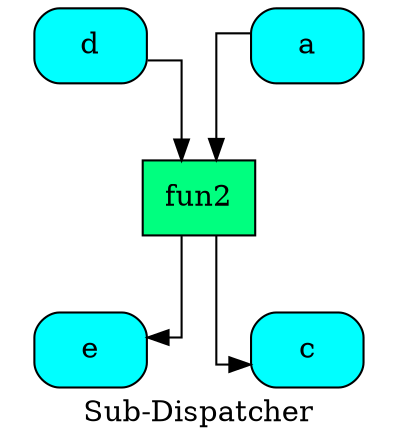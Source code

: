digraph "Sub-Dispatcher" {
	graph [ratio=1]
	node [style=filled]
	splines = ortho
	label = "Sub-Dispatcher"
		"Sub-Dispatcher_-7463268218442358016" [label="{ e  }" fillcolor=cyan shape=Mrecord]
		"Sub-Dispatcher_-7122603177858460539" [label="{ c  }" fillcolor=cyan shape=Mrecord]
		"Sub-Dispatcher_1604388695984732285" [label="{ fun2  }" fillcolor=springgreen shape=record]
		"Sub-Dispatcher_-5279003028835121650" [label="{ d  }" fillcolor=cyan shape=Mrecord]
		"Sub-Dispatcher_-8678671152349271859" [label="{ a  }" fillcolor=cyan shape=Mrecord]
			"Sub-Dispatcher_1604388695984732285" -> "Sub-Dispatcher_-7463268218442358016"
			"Sub-Dispatcher_1604388695984732285" -> "Sub-Dispatcher_-7122603177858460539"
			"Sub-Dispatcher_-5279003028835121650" -> "Sub-Dispatcher_1604388695984732285"
			"Sub-Dispatcher_-8678671152349271859" -> "Sub-Dispatcher_1604388695984732285"
}